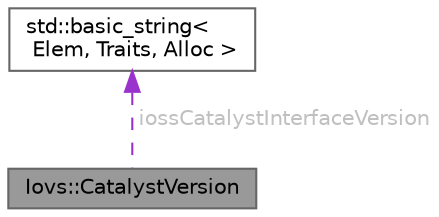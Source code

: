 digraph "Iovs::CatalystVersion"
{
 // INTERACTIVE_SVG=YES
 // LATEX_PDF_SIZE
  bgcolor="transparent";
  edge [fontname=Helvetica,fontsize=10,labelfontname=Helvetica,labelfontsize=10];
  node [fontname=Helvetica,fontsize=10,shape=box,height=0.2,width=0.4];
  Node1 [id="Node000001",label="Iovs::CatalystVersion",height=0.2,width=0.4,color="gray40", fillcolor="grey60", style="filled", fontcolor="black",tooltip=" "];
  Node2 -> Node1 [id="edge1_Node000001_Node000002",dir="back",color="darkorchid3",style="dashed",tooltip=" ",label=" iossCatalystInterfaceVersion",fontcolor="grey" ];
  Node2 [id="Node000002",label="std::basic_string\<\l Elem, Traits, Alloc \>",height=0.2,width=0.4,color="gray40", fillcolor="white", style="filled",URL="$classstd_1_1basic__string.html",tooltip=" "];
}
